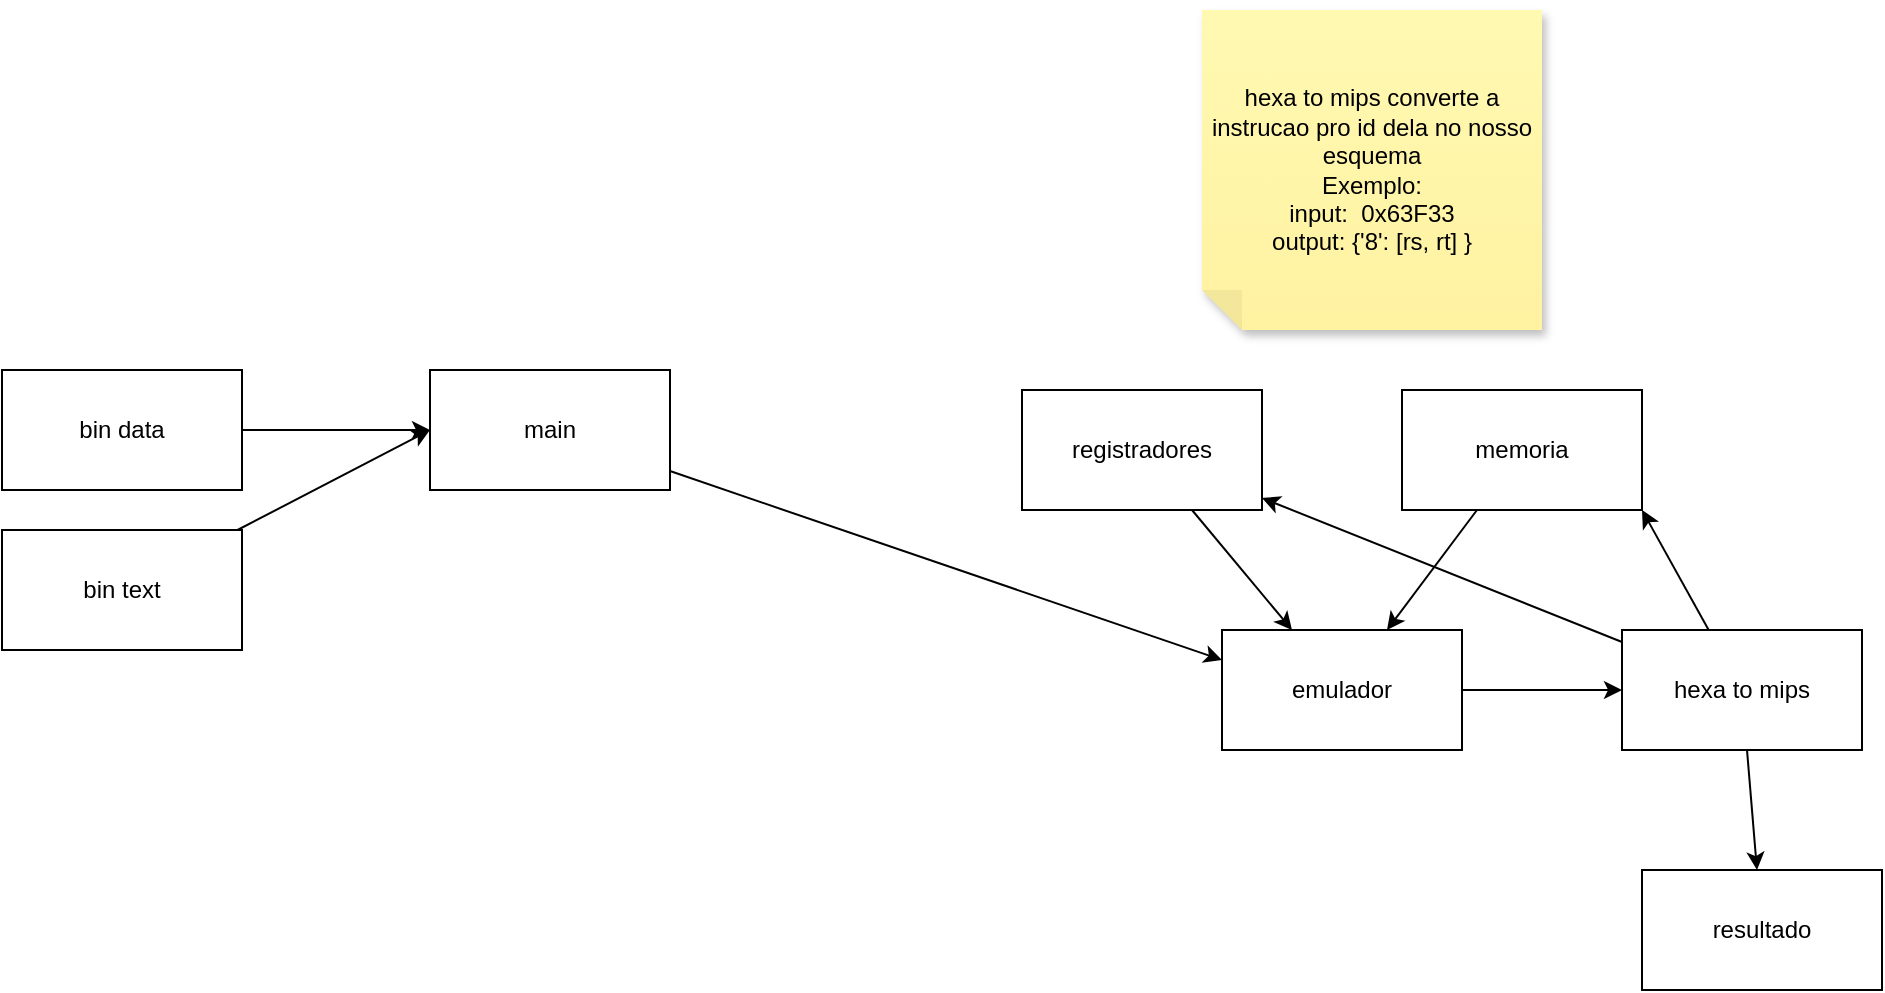 <mxfile>
    <diagram id="K96ILziHLYJ_cBTAxEMY" name="Página-1">
        <mxGraphModel dx="1163" dy="498" grid="1" gridSize="10" guides="1" tooltips="1" connect="1" arrows="1" fold="1" page="1" pageScale="1" pageWidth="827" pageHeight="1169" math="0" shadow="0">
            <root>
                <mxCell id="0"/>
                <mxCell id="1" parent="0"/>
                <mxCell id="12" style="edgeStyle=none;html=1;entryX=0;entryY=0.25;entryDx=0;entryDy=0;" parent="1" source="2" target="11" edge="1">
                    <mxGeometry relative="1" as="geometry"/>
                </mxCell>
                <mxCell id="2" value="main" style="whiteSpace=wrap;html=1;" parent="1" vertex="1">
                    <mxGeometry x="294" y="180" width="120" height="60" as="geometry"/>
                </mxCell>
                <mxCell id="28" style="edgeStyle=none;html=1;" edge="1" parent="1" source="3" target="13">
                    <mxGeometry relative="1" as="geometry"/>
                </mxCell>
                <mxCell id="29" style="edgeStyle=none;html=1;entryX=1;entryY=1;entryDx=0;entryDy=0;" edge="1" parent="1" source="3" target="24">
                    <mxGeometry relative="1" as="geometry"/>
                </mxCell>
                <mxCell id="30" style="edgeStyle=none;html=1;" edge="1" parent="1" source="3" target="17">
                    <mxGeometry relative="1" as="geometry"/>
                </mxCell>
                <mxCell id="3" value="hexa to mips" style="whiteSpace=wrap;html=1;" parent="1" vertex="1">
                    <mxGeometry x="890" y="310" width="120" height="60" as="geometry"/>
                </mxCell>
                <mxCell id="6" style="edgeStyle=none;html=1;entryX=0;entryY=0.5;entryDx=0;entryDy=0;" parent="1" source="5" target="2" edge="1">
                    <mxGeometry relative="1" as="geometry"/>
                </mxCell>
                <mxCell id="5" value="bin data" style="whiteSpace=wrap;html=1;" parent="1" vertex="1">
                    <mxGeometry x="80" y="180" width="120" height="60" as="geometry"/>
                </mxCell>
                <mxCell id="27" style="edgeStyle=none;html=1;" edge="1" parent="1" source="11" target="3">
                    <mxGeometry relative="1" as="geometry"/>
                </mxCell>
                <mxCell id="11" value="emulador" style="whiteSpace=wrap;html=1;" parent="1" vertex="1">
                    <mxGeometry x="690" y="310" width="120" height="60" as="geometry"/>
                </mxCell>
                <mxCell id="13" value="resultado" style="whiteSpace=wrap;html=1;" parent="1" vertex="1">
                    <mxGeometry x="900" y="430" width="120" height="60" as="geometry"/>
                </mxCell>
                <mxCell id="15" value="hexa to mips converte a instrucao pro id dela no nosso esquema&lt;br&gt;Exemplo:&lt;br&gt;input:&amp;nbsp; 0x63F33&lt;br&gt;output: {'8': [rs, rt] }" style="shape=note;whiteSpace=wrap;html=1;backgroundOutline=1;fontColor=#000000;darkOpacity=0.05;fillColor=#FFF9B2;strokeColor=none;fillStyle=solid;direction=west;gradientDirection=north;gradientColor=#FFF2A1;shadow=1;size=20;pointerEvents=1;" parent="1" vertex="1">
                    <mxGeometry x="680" width="170" height="160" as="geometry"/>
                </mxCell>
                <mxCell id="25" style="edgeStyle=none;html=1;" edge="1" parent="1" source="17" target="11">
                    <mxGeometry relative="1" as="geometry"/>
                </mxCell>
                <mxCell id="17" value="registradores" style="whiteSpace=wrap;html=1;" parent="1" vertex="1">
                    <mxGeometry x="590" y="190" width="120" height="60" as="geometry"/>
                </mxCell>
                <mxCell id="23" style="edgeStyle=none;html=1;entryX=0;entryY=0.5;entryDx=0;entryDy=0;" parent="1" source="22" target="2" edge="1">
                    <mxGeometry relative="1" as="geometry"/>
                </mxCell>
                <mxCell id="22" value="bin text" style="whiteSpace=wrap;html=1;" parent="1" vertex="1">
                    <mxGeometry x="80" y="260" width="120" height="60" as="geometry"/>
                </mxCell>
                <mxCell id="26" style="edgeStyle=none;html=1;" edge="1" parent="1" source="24" target="11">
                    <mxGeometry relative="1" as="geometry"/>
                </mxCell>
                <mxCell id="24" value="memoria" style="whiteSpace=wrap;html=1;" vertex="1" parent="1">
                    <mxGeometry x="780" y="190" width="120" height="60" as="geometry"/>
                </mxCell>
            </root>
        </mxGraphModel>
    </diagram>
</mxfile>